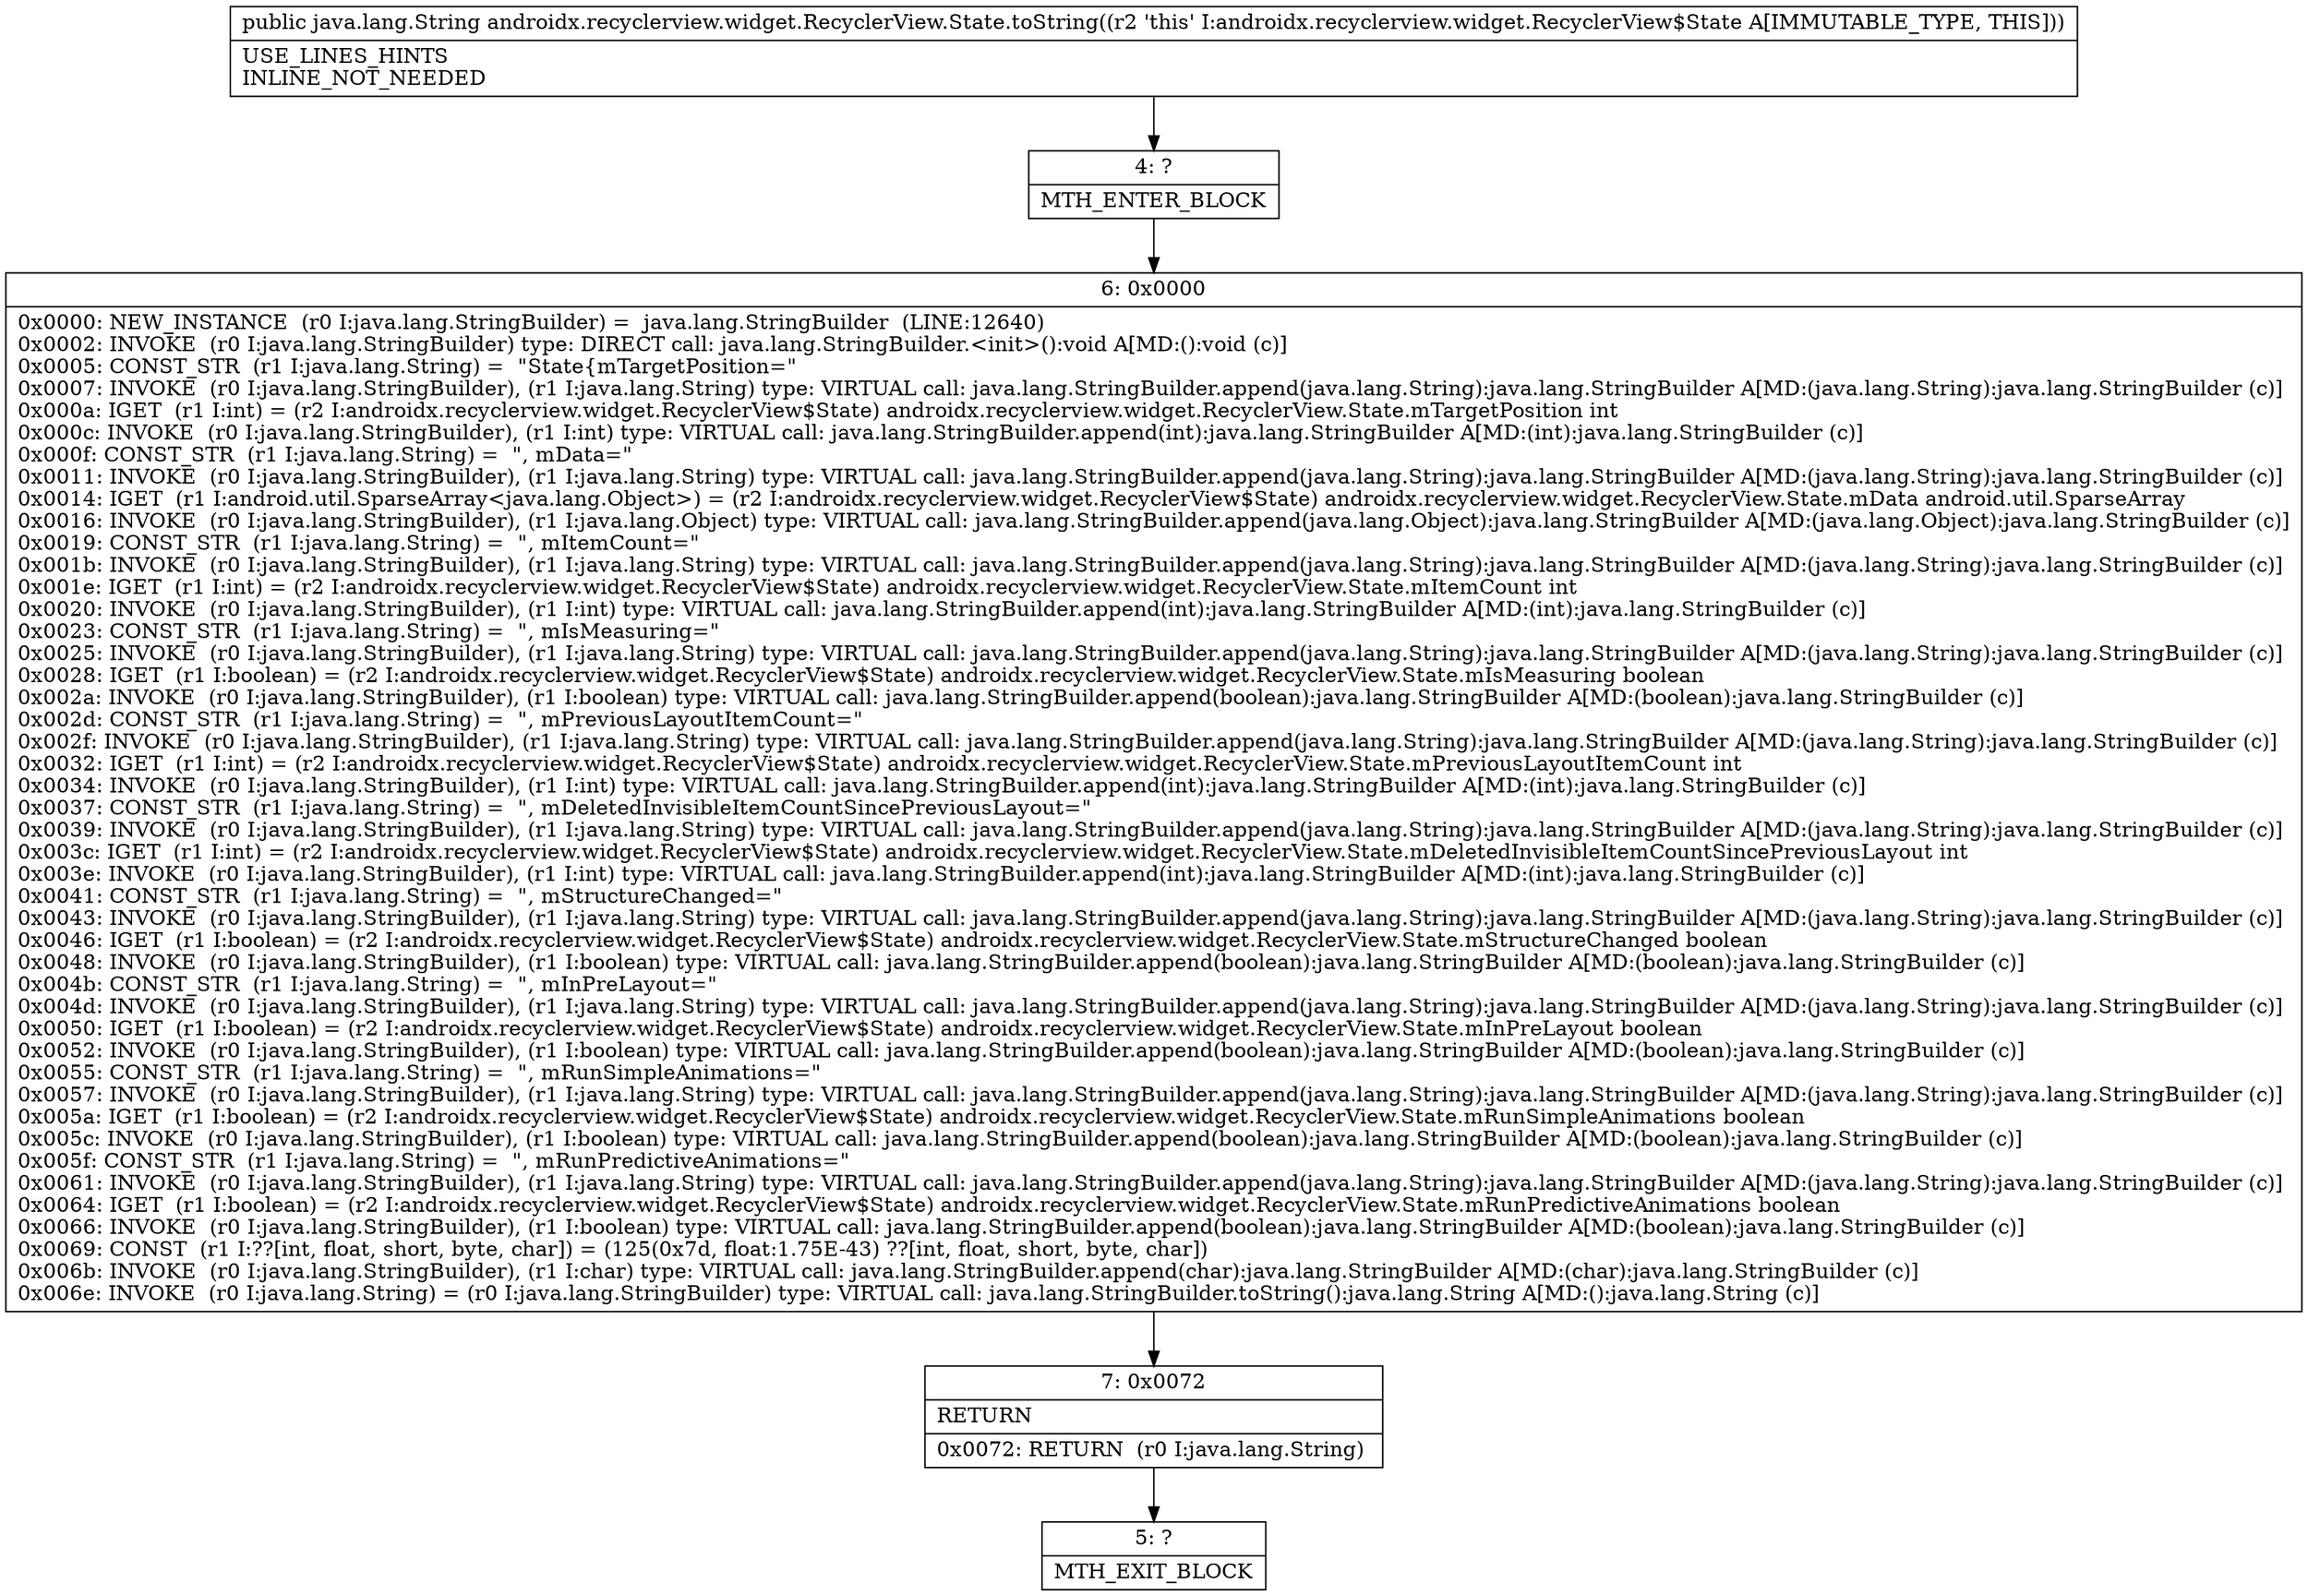 digraph "CFG forandroidx.recyclerview.widget.RecyclerView.State.toString()Ljava\/lang\/String;" {
Node_4 [shape=record,label="{4\:\ ?|MTH_ENTER_BLOCK\l}"];
Node_6 [shape=record,label="{6\:\ 0x0000|0x0000: NEW_INSTANCE  (r0 I:java.lang.StringBuilder) =  java.lang.StringBuilder  (LINE:12640)\l0x0002: INVOKE  (r0 I:java.lang.StringBuilder) type: DIRECT call: java.lang.StringBuilder.\<init\>():void A[MD:():void (c)]\l0x0005: CONST_STR  (r1 I:java.lang.String) =  \"State\{mTargetPosition=\" \l0x0007: INVOKE  (r0 I:java.lang.StringBuilder), (r1 I:java.lang.String) type: VIRTUAL call: java.lang.StringBuilder.append(java.lang.String):java.lang.StringBuilder A[MD:(java.lang.String):java.lang.StringBuilder (c)]\l0x000a: IGET  (r1 I:int) = (r2 I:androidx.recyclerview.widget.RecyclerView$State) androidx.recyclerview.widget.RecyclerView.State.mTargetPosition int \l0x000c: INVOKE  (r0 I:java.lang.StringBuilder), (r1 I:int) type: VIRTUAL call: java.lang.StringBuilder.append(int):java.lang.StringBuilder A[MD:(int):java.lang.StringBuilder (c)]\l0x000f: CONST_STR  (r1 I:java.lang.String) =  \", mData=\" \l0x0011: INVOKE  (r0 I:java.lang.StringBuilder), (r1 I:java.lang.String) type: VIRTUAL call: java.lang.StringBuilder.append(java.lang.String):java.lang.StringBuilder A[MD:(java.lang.String):java.lang.StringBuilder (c)]\l0x0014: IGET  (r1 I:android.util.SparseArray\<java.lang.Object\>) = (r2 I:androidx.recyclerview.widget.RecyclerView$State) androidx.recyclerview.widget.RecyclerView.State.mData android.util.SparseArray \l0x0016: INVOKE  (r0 I:java.lang.StringBuilder), (r1 I:java.lang.Object) type: VIRTUAL call: java.lang.StringBuilder.append(java.lang.Object):java.lang.StringBuilder A[MD:(java.lang.Object):java.lang.StringBuilder (c)]\l0x0019: CONST_STR  (r1 I:java.lang.String) =  \", mItemCount=\" \l0x001b: INVOKE  (r0 I:java.lang.StringBuilder), (r1 I:java.lang.String) type: VIRTUAL call: java.lang.StringBuilder.append(java.lang.String):java.lang.StringBuilder A[MD:(java.lang.String):java.lang.StringBuilder (c)]\l0x001e: IGET  (r1 I:int) = (r2 I:androidx.recyclerview.widget.RecyclerView$State) androidx.recyclerview.widget.RecyclerView.State.mItemCount int \l0x0020: INVOKE  (r0 I:java.lang.StringBuilder), (r1 I:int) type: VIRTUAL call: java.lang.StringBuilder.append(int):java.lang.StringBuilder A[MD:(int):java.lang.StringBuilder (c)]\l0x0023: CONST_STR  (r1 I:java.lang.String) =  \", mIsMeasuring=\" \l0x0025: INVOKE  (r0 I:java.lang.StringBuilder), (r1 I:java.lang.String) type: VIRTUAL call: java.lang.StringBuilder.append(java.lang.String):java.lang.StringBuilder A[MD:(java.lang.String):java.lang.StringBuilder (c)]\l0x0028: IGET  (r1 I:boolean) = (r2 I:androidx.recyclerview.widget.RecyclerView$State) androidx.recyclerview.widget.RecyclerView.State.mIsMeasuring boolean \l0x002a: INVOKE  (r0 I:java.lang.StringBuilder), (r1 I:boolean) type: VIRTUAL call: java.lang.StringBuilder.append(boolean):java.lang.StringBuilder A[MD:(boolean):java.lang.StringBuilder (c)]\l0x002d: CONST_STR  (r1 I:java.lang.String) =  \", mPreviousLayoutItemCount=\" \l0x002f: INVOKE  (r0 I:java.lang.StringBuilder), (r1 I:java.lang.String) type: VIRTUAL call: java.lang.StringBuilder.append(java.lang.String):java.lang.StringBuilder A[MD:(java.lang.String):java.lang.StringBuilder (c)]\l0x0032: IGET  (r1 I:int) = (r2 I:androidx.recyclerview.widget.RecyclerView$State) androidx.recyclerview.widget.RecyclerView.State.mPreviousLayoutItemCount int \l0x0034: INVOKE  (r0 I:java.lang.StringBuilder), (r1 I:int) type: VIRTUAL call: java.lang.StringBuilder.append(int):java.lang.StringBuilder A[MD:(int):java.lang.StringBuilder (c)]\l0x0037: CONST_STR  (r1 I:java.lang.String) =  \", mDeletedInvisibleItemCountSincePreviousLayout=\" \l0x0039: INVOKE  (r0 I:java.lang.StringBuilder), (r1 I:java.lang.String) type: VIRTUAL call: java.lang.StringBuilder.append(java.lang.String):java.lang.StringBuilder A[MD:(java.lang.String):java.lang.StringBuilder (c)]\l0x003c: IGET  (r1 I:int) = (r2 I:androidx.recyclerview.widget.RecyclerView$State) androidx.recyclerview.widget.RecyclerView.State.mDeletedInvisibleItemCountSincePreviousLayout int \l0x003e: INVOKE  (r0 I:java.lang.StringBuilder), (r1 I:int) type: VIRTUAL call: java.lang.StringBuilder.append(int):java.lang.StringBuilder A[MD:(int):java.lang.StringBuilder (c)]\l0x0041: CONST_STR  (r1 I:java.lang.String) =  \", mStructureChanged=\" \l0x0043: INVOKE  (r0 I:java.lang.StringBuilder), (r1 I:java.lang.String) type: VIRTUAL call: java.lang.StringBuilder.append(java.lang.String):java.lang.StringBuilder A[MD:(java.lang.String):java.lang.StringBuilder (c)]\l0x0046: IGET  (r1 I:boolean) = (r2 I:androidx.recyclerview.widget.RecyclerView$State) androidx.recyclerview.widget.RecyclerView.State.mStructureChanged boolean \l0x0048: INVOKE  (r0 I:java.lang.StringBuilder), (r1 I:boolean) type: VIRTUAL call: java.lang.StringBuilder.append(boolean):java.lang.StringBuilder A[MD:(boolean):java.lang.StringBuilder (c)]\l0x004b: CONST_STR  (r1 I:java.lang.String) =  \", mInPreLayout=\" \l0x004d: INVOKE  (r0 I:java.lang.StringBuilder), (r1 I:java.lang.String) type: VIRTUAL call: java.lang.StringBuilder.append(java.lang.String):java.lang.StringBuilder A[MD:(java.lang.String):java.lang.StringBuilder (c)]\l0x0050: IGET  (r1 I:boolean) = (r2 I:androidx.recyclerview.widget.RecyclerView$State) androidx.recyclerview.widget.RecyclerView.State.mInPreLayout boolean \l0x0052: INVOKE  (r0 I:java.lang.StringBuilder), (r1 I:boolean) type: VIRTUAL call: java.lang.StringBuilder.append(boolean):java.lang.StringBuilder A[MD:(boolean):java.lang.StringBuilder (c)]\l0x0055: CONST_STR  (r1 I:java.lang.String) =  \", mRunSimpleAnimations=\" \l0x0057: INVOKE  (r0 I:java.lang.StringBuilder), (r1 I:java.lang.String) type: VIRTUAL call: java.lang.StringBuilder.append(java.lang.String):java.lang.StringBuilder A[MD:(java.lang.String):java.lang.StringBuilder (c)]\l0x005a: IGET  (r1 I:boolean) = (r2 I:androidx.recyclerview.widget.RecyclerView$State) androidx.recyclerview.widget.RecyclerView.State.mRunSimpleAnimations boolean \l0x005c: INVOKE  (r0 I:java.lang.StringBuilder), (r1 I:boolean) type: VIRTUAL call: java.lang.StringBuilder.append(boolean):java.lang.StringBuilder A[MD:(boolean):java.lang.StringBuilder (c)]\l0x005f: CONST_STR  (r1 I:java.lang.String) =  \", mRunPredictiveAnimations=\" \l0x0061: INVOKE  (r0 I:java.lang.StringBuilder), (r1 I:java.lang.String) type: VIRTUAL call: java.lang.StringBuilder.append(java.lang.String):java.lang.StringBuilder A[MD:(java.lang.String):java.lang.StringBuilder (c)]\l0x0064: IGET  (r1 I:boolean) = (r2 I:androidx.recyclerview.widget.RecyclerView$State) androidx.recyclerview.widget.RecyclerView.State.mRunPredictiveAnimations boolean \l0x0066: INVOKE  (r0 I:java.lang.StringBuilder), (r1 I:boolean) type: VIRTUAL call: java.lang.StringBuilder.append(boolean):java.lang.StringBuilder A[MD:(boolean):java.lang.StringBuilder (c)]\l0x0069: CONST  (r1 I:??[int, float, short, byte, char]) = (125(0x7d, float:1.75E\-43) ??[int, float, short, byte, char]) \l0x006b: INVOKE  (r0 I:java.lang.StringBuilder), (r1 I:char) type: VIRTUAL call: java.lang.StringBuilder.append(char):java.lang.StringBuilder A[MD:(char):java.lang.StringBuilder (c)]\l0x006e: INVOKE  (r0 I:java.lang.String) = (r0 I:java.lang.StringBuilder) type: VIRTUAL call: java.lang.StringBuilder.toString():java.lang.String A[MD:():java.lang.String (c)]\l}"];
Node_7 [shape=record,label="{7\:\ 0x0072|RETURN\l|0x0072: RETURN  (r0 I:java.lang.String) \l}"];
Node_5 [shape=record,label="{5\:\ ?|MTH_EXIT_BLOCK\l}"];
MethodNode[shape=record,label="{public java.lang.String androidx.recyclerview.widget.RecyclerView.State.toString((r2 'this' I:androidx.recyclerview.widget.RecyclerView$State A[IMMUTABLE_TYPE, THIS]))  | USE_LINES_HINTS\lINLINE_NOT_NEEDED\l}"];
MethodNode -> Node_4;Node_4 -> Node_6;
Node_6 -> Node_7;
Node_7 -> Node_5;
}

